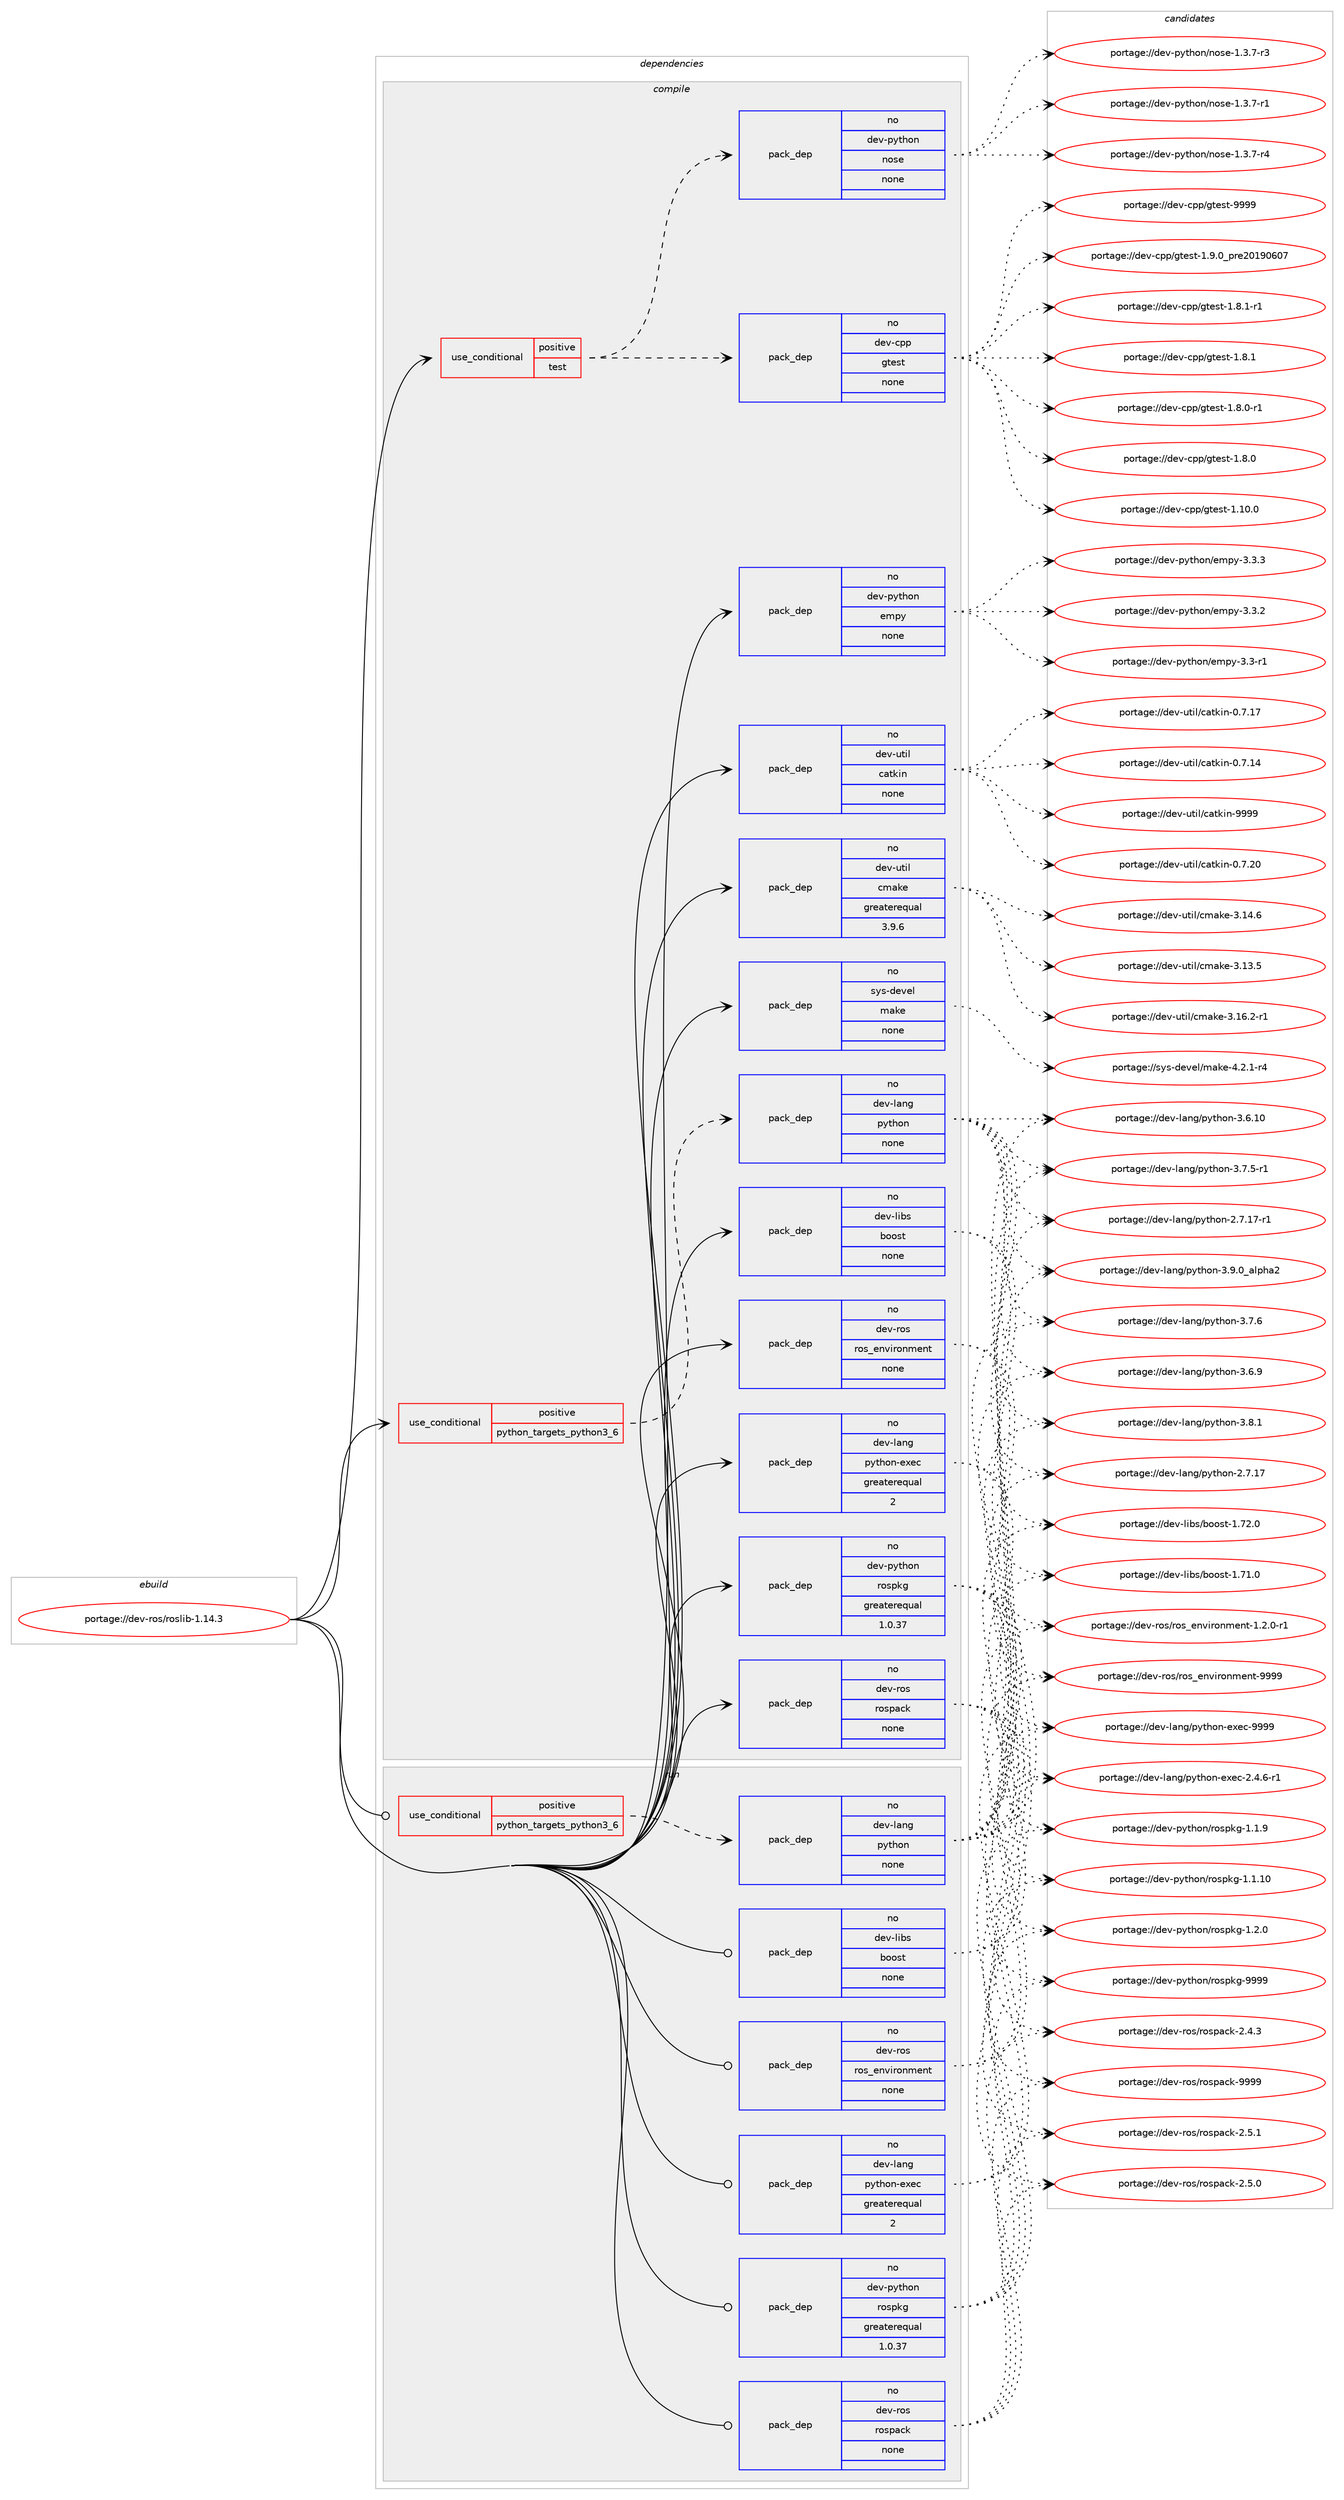 digraph prolog {

# *************
# Graph options
# *************

newrank=true;
concentrate=true;
compound=true;
graph [rankdir=LR,fontname=Helvetica,fontsize=10,ranksep=1.5];#, ranksep=2.5, nodesep=0.2];
edge  [arrowhead=vee];
node  [fontname=Helvetica,fontsize=10];

# **********
# The ebuild
# **********

subgraph cluster_leftcol {
color=gray;
rank=same;
label=<<i>ebuild</i>>;
id [label="portage://dev-ros/roslib-1.14.3", color=red, width=4, href="../dev-ros/roslib-1.14.3.svg"];
}

# ****************
# The dependencies
# ****************

subgraph cluster_midcol {
color=gray;
label=<<i>dependencies</i>>;
subgraph cluster_compile {
fillcolor="#eeeeee";
style=filled;
label=<<i>compile</i>>;
subgraph cond97963 {
dependency387945 [label=<<TABLE BORDER="0" CELLBORDER="1" CELLSPACING="0" CELLPADDING="4"><TR><TD ROWSPAN="3" CELLPADDING="10">use_conditional</TD></TR><TR><TD>positive</TD></TR><TR><TD>python_targets_python3_6</TD></TR></TABLE>>, shape=none, color=red];
subgraph pack285129 {
dependency387946 [label=<<TABLE BORDER="0" CELLBORDER="1" CELLSPACING="0" CELLPADDING="4" WIDTH="220"><TR><TD ROWSPAN="6" CELLPADDING="30">pack_dep</TD></TR><TR><TD WIDTH="110">no</TD></TR><TR><TD>dev-lang</TD></TR><TR><TD>python</TD></TR><TR><TD>none</TD></TR><TR><TD></TD></TR></TABLE>>, shape=none, color=blue];
}
dependency387945:e -> dependency387946:w [weight=20,style="dashed",arrowhead="vee"];
}
id:e -> dependency387945:w [weight=20,style="solid",arrowhead="vee"];
subgraph cond97964 {
dependency387947 [label=<<TABLE BORDER="0" CELLBORDER="1" CELLSPACING="0" CELLPADDING="4"><TR><TD ROWSPAN="3" CELLPADDING="10">use_conditional</TD></TR><TR><TD>positive</TD></TR><TR><TD>test</TD></TR></TABLE>>, shape=none, color=red];
subgraph pack285130 {
dependency387948 [label=<<TABLE BORDER="0" CELLBORDER="1" CELLSPACING="0" CELLPADDING="4" WIDTH="220"><TR><TD ROWSPAN="6" CELLPADDING="30">pack_dep</TD></TR><TR><TD WIDTH="110">no</TD></TR><TR><TD>dev-cpp</TD></TR><TR><TD>gtest</TD></TR><TR><TD>none</TD></TR><TR><TD></TD></TR></TABLE>>, shape=none, color=blue];
}
dependency387947:e -> dependency387948:w [weight=20,style="dashed",arrowhead="vee"];
subgraph pack285131 {
dependency387949 [label=<<TABLE BORDER="0" CELLBORDER="1" CELLSPACING="0" CELLPADDING="4" WIDTH="220"><TR><TD ROWSPAN="6" CELLPADDING="30">pack_dep</TD></TR><TR><TD WIDTH="110">no</TD></TR><TR><TD>dev-python</TD></TR><TR><TD>nose</TD></TR><TR><TD>none</TD></TR><TR><TD></TD></TR></TABLE>>, shape=none, color=blue];
}
dependency387947:e -> dependency387949:w [weight=20,style="dashed",arrowhead="vee"];
}
id:e -> dependency387947:w [weight=20,style="solid",arrowhead="vee"];
subgraph pack285132 {
dependency387950 [label=<<TABLE BORDER="0" CELLBORDER="1" CELLSPACING="0" CELLPADDING="4" WIDTH="220"><TR><TD ROWSPAN="6" CELLPADDING="30">pack_dep</TD></TR><TR><TD WIDTH="110">no</TD></TR><TR><TD>dev-lang</TD></TR><TR><TD>python-exec</TD></TR><TR><TD>greaterequal</TD></TR><TR><TD>2</TD></TR></TABLE>>, shape=none, color=blue];
}
id:e -> dependency387950:w [weight=20,style="solid",arrowhead="vee"];
subgraph pack285133 {
dependency387951 [label=<<TABLE BORDER="0" CELLBORDER="1" CELLSPACING="0" CELLPADDING="4" WIDTH="220"><TR><TD ROWSPAN="6" CELLPADDING="30">pack_dep</TD></TR><TR><TD WIDTH="110">no</TD></TR><TR><TD>dev-libs</TD></TR><TR><TD>boost</TD></TR><TR><TD>none</TD></TR><TR><TD></TD></TR></TABLE>>, shape=none, color=blue];
}
id:e -> dependency387951:w [weight=20,style="solid",arrowhead="vee"];
subgraph pack285134 {
dependency387952 [label=<<TABLE BORDER="0" CELLBORDER="1" CELLSPACING="0" CELLPADDING="4" WIDTH="220"><TR><TD ROWSPAN="6" CELLPADDING="30">pack_dep</TD></TR><TR><TD WIDTH="110">no</TD></TR><TR><TD>dev-python</TD></TR><TR><TD>empy</TD></TR><TR><TD>none</TD></TR><TR><TD></TD></TR></TABLE>>, shape=none, color=blue];
}
id:e -> dependency387952:w [weight=20,style="solid",arrowhead="vee"];
subgraph pack285135 {
dependency387953 [label=<<TABLE BORDER="0" CELLBORDER="1" CELLSPACING="0" CELLPADDING="4" WIDTH="220"><TR><TD ROWSPAN="6" CELLPADDING="30">pack_dep</TD></TR><TR><TD WIDTH="110">no</TD></TR><TR><TD>dev-python</TD></TR><TR><TD>rospkg</TD></TR><TR><TD>greaterequal</TD></TR><TR><TD>1.0.37</TD></TR></TABLE>>, shape=none, color=blue];
}
id:e -> dependency387953:w [weight=20,style="solid",arrowhead="vee"];
subgraph pack285136 {
dependency387954 [label=<<TABLE BORDER="0" CELLBORDER="1" CELLSPACING="0" CELLPADDING="4" WIDTH="220"><TR><TD ROWSPAN="6" CELLPADDING="30">pack_dep</TD></TR><TR><TD WIDTH="110">no</TD></TR><TR><TD>dev-ros</TD></TR><TR><TD>ros_environment</TD></TR><TR><TD>none</TD></TR><TR><TD></TD></TR></TABLE>>, shape=none, color=blue];
}
id:e -> dependency387954:w [weight=20,style="solid",arrowhead="vee"];
subgraph pack285137 {
dependency387955 [label=<<TABLE BORDER="0" CELLBORDER="1" CELLSPACING="0" CELLPADDING="4" WIDTH="220"><TR><TD ROWSPAN="6" CELLPADDING="30">pack_dep</TD></TR><TR><TD WIDTH="110">no</TD></TR><TR><TD>dev-ros</TD></TR><TR><TD>rospack</TD></TR><TR><TD>none</TD></TR><TR><TD></TD></TR></TABLE>>, shape=none, color=blue];
}
id:e -> dependency387955:w [weight=20,style="solid",arrowhead="vee"];
subgraph pack285138 {
dependency387956 [label=<<TABLE BORDER="0" CELLBORDER="1" CELLSPACING="0" CELLPADDING="4" WIDTH="220"><TR><TD ROWSPAN="6" CELLPADDING="30">pack_dep</TD></TR><TR><TD WIDTH="110">no</TD></TR><TR><TD>dev-util</TD></TR><TR><TD>catkin</TD></TR><TR><TD>none</TD></TR><TR><TD></TD></TR></TABLE>>, shape=none, color=blue];
}
id:e -> dependency387956:w [weight=20,style="solid",arrowhead="vee"];
subgraph pack285139 {
dependency387957 [label=<<TABLE BORDER="0" CELLBORDER="1" CELLSPACING="0" CELLPADDING="4" WIDTH="220"><TR><TD ROWSPAN="6" CELLPADDING="30">pack_dep</TD></TR><TR><TD WIDTH="110">no</TD></TR><TR><TD>dev-util</TD></TR><TR><TD>cmake</TD></TR><TR><TD>greaterequal</TD></TR><TR><TD>3.9.6</TD></TR></TABLE>>, shape=none, color=blue];
}
id:e -> dependency387957:w [weight=20,style="solid",arrowhead="vee"];
subgraph pack285140 {
dependency387958 [label=<<TABLE BORDER="0" CELLBORDER="1" CELLSPACING="0" CELLPADDING="4" WIDTH="220"><TR><TD ROWSPAN="6" CELLPADDING="30">pack_dep</TD></TR><TR><TD WIDTH="110">no</TD></TR><TR><TD>sys-devel</TD></TR><TR><TD>make</TD></TR><TR><TD>none</TD></TR><TR><TD></TD></TR></TABLE>>, shape=none, color=blue];
}
id:e -> dependency387958:w [weight=20,style="solid",arrowhead="vee"];
}
subgraph cluster_compileandrun {
fillcolor="#eeeeee";
style=filled;
label=<<i>compile and run</i>>;
}
subgraph cluster_run {
fillcolor="#eeeeee";
style=filled;
label=<<i>run</i>>;
subgraph cond97965 {
dependency387959 [label=<<TABLE BORDER="0" CELLBORDER="1" CELLSPACING="0" CELLPADDING="4"><TR><TD ROWSPAN="3" CELLPADDING="10">use_conditional</TD></TR><TR><TD>positive</TD></TR><TR><TD>python_targets_python3_6</TD></TR></TABLE>>, shape=none, color=red];
subgraph pack285141 {
dependency387960 [label=<<TABLE BORDER="0" CELLBORDER="1" CELLSPACING="0" CELLPADDING="4" WIDTH="220"><TR><TD ROWSPAN="6" CELLPADDING="30">pack_dep</TD></TR><TR><TD WIDTH="110">no</TD></TR><TR><TD>dev-lang</TD></TR><TR><TD>python</TD></TR><TR><TD>none</TD></TR><TR><TD></TD></TR></TABLE>>, shape=none, color=blue];
}
dependency387959:e -> dependency387960:w [weight=20,style="dashed",arrowhead="vee"];
}
id:e -> dependency387959:w [weight=20,style="solid",arrowhead="odot"];
subgraph pack285142 {
dependency387961 [label=<<TABLE BORDER="0" CELLBORDER="1" CELLSPACING="0" CELLPADDING="4" WIDTH="220"><TR><TD ROWSPAN="6" CELLPADDING="30">pack_dep</TD></TR><TR><TD WIDTH="110">no</TD></TR><TR><TD>dev-lang</TD></TR><TR><TD>python-exec</TD></TR><TR><TD>greaterequal</TD></TR><TR><TD>2</TD></TR></TABLE>>, shape=none, color=blue];
}
id:e -> dependency387961:w [weight=20,style="solid",arrowhead="odot"];
subgraph pack285143 {
dependency387962 [label=<<TABLE BORDER="0" CELLBORDER="1" CELLSPACING="0" CELLPADDING="4" WIDTH="220"><TR><TD ROWSPAN="6" CELLPADDING="30">pack_dep</TD></TR><TR><TD WIDTH="110">no</TD></TR><TR><TD>dev-libs</TD></TR><TR><TD>boost</TD></TR><TR><TD>none</TD></TR><TR><TD></TD></TR></TABLE>>, shape=none, color=blue];
}
id:e -> dependency387962:w [weight=20,style="solid",arrowhead="odot"];
subgraph pack285144 {
dependency387963 [label=<<TABLE BORDER="0" CELLBORDER="1" CELLSPACING="0" CELLPADDING="4" WIDTH="220"><TR><TD ROWSPAN="6" CELLPADDING="30">pack_dep</TD></TR><TR><TD WIDTH="110">no</TD></TR><TR><TD>dev-python</TD></TR><TR><TD>rospkg</TD></TR><TR><TD>greaterequal</TD></TR><TR><TD>1.0.37</TD></TR></TABLE>>, shape=none, color=blue];
}
id:e -> dependency387963:w [weight=20,style="solid",arrowhead="odot"];
subgraph pack285145 {
dependency387964 [label=<<TABLE BORDER="0" CELLBORDER="1" CELLSPACING="0" CELLPADDING="4" WIDTH="220"><TR><TD ROWSPAN="6" CELLPADDING="30">pack_dep</TD></TR><TR><TD WIDTH="110">no</TD></TR><TR><TD>dev-ros</TD></TR><TR><TD>ros_environment</TD></TR><TR><TD>none</TD></TR><TR><TD></TD></TR></TABLE>>, shape=none, color=blue];
}
id:e -> dependency387964:w [weight=20,style="solid",arrowhead="odot"];
subgraph pack285146 {
dependency387965 [label=<<TABLE BORDER="0" CELLBORDER="1" CELLSPACING="0" CELLPADDING="4" WIDTH="220"><TR><TD ROWSPAN="6" CELLPADDING="30">pack_dep</TD></TR><TR><TD WIDTH="110">no</TD></TR><TR><TD>dev-ros</TD></TR><TR><TD>rospack</TD></TR><TR><TD>none</TD></TR><TR><TD></TD></TR></TABLE>>, shape=none, color=blue];
}
id:e -> dependency387965:w [weight=20,style="solid",arrowhead="odot"];
}
}

# **************
# The candidates
# **************

subgraph cluster_choices {
rank=same;
color=gray;
label=<<i>candidates</i>>;

subgraph choice285129 {
color=black;
nodesep=1;
choice10010111845108971101034711212111610411111045514657464895971081121049750 [label="portage://dev-lang/python-3.9.0_alpha2", color=red, width=4,href="../dev-lang/python-3.9.0_alpha2.svg"];
choice100101118451089711010347112121116104111110455146564649 [label="portage://dev-lang/python-3.8.1", color=red, width=4,href="../dev-lang/python-3.8.1.svg"];
choice100101118451089711010347112121116104111110455146554654 [label="portage://dev-lang/python-3.7.6", color=red, width=4,href="../dev-lang/python-3.7.6.svg"];
choice1001011184510897110103471121211161041111104551465546534511449 [label="portage://dev-lang/python-3.7.5-r1", color=red, width=4,href="../dev-lang/python-3.7.5-r1.svg"];
choice100101118451089711010347112121116104111110455146544657 [label="portage://dev-lang/python-3.6.9", color=red, width=4,href="../dev-lang/python-3.6.9.svg"];
choice10010111845108971101034711212111610411111045514654464948 [label="portage://dev-lang/python-3.6.10", color=red, width=4,href="../dev-lang/python-3.6.10.svg"];
choice100101118451089711010347112121116104111110455046554649554511449 [label="portage://dev-lang/python-2.7.17-r1", color=red, width=4,href="../dev-lang/python-2.7.17-r1.svg"];
choice10010111845108971101034711212111610411111045504655464955 [label="portage://dev-lang/python-2.7.17", color=red, width=4,href="../dev-lang/python-2.7.17.svg"];
dependency387946:e -> choice10010111845108971101034711212111610411111045514657464895971081121049750:w [style=dotted,weight="100"];
dependency387946:e -> choice100101118451089711010347112121116104111110455146564649:w [style=dotted,weight="100"];
dependency387946:e -> choice100101118451089711010347112121116104111110455146554654:w [style=dotted,weight="100"];
dependency387946:e -> choice1001011184510897110103471121211161041111104551465546534511449:w [style=dotted,weight="100"];
dependency387946:e -> choice100101118451089711010347112121116104111110455146544657:w [style=dotted,weight="100"];
dependency387946:e -> choice10010111845108971101034711212111610411111045514654464948:w [style=dotted,weight="100"];
dependency387946:e -> choice100101118451089711010347112121116104111110455046554649554511449:w [style=dotted,weight="100"];
dependency387946:e -> choice10010111845108971101034711212111610411111045504655464955:w [style=dotted,weight="100"];
}
subgraph choice285130 {
color=black;
nodesep=1;
choice1001011184599112112471031161011151164557575757 [label="portage://dev-cpp/gtest-9999", color=red, width=4,href="../dev-cpp/gtest-9999.svg"];
choice100101118459911211247103116101115116454946574648951121141015048495748544855 [label="portage://dev-cpp/gtest-1.9.0_pre20190607", color=red, width=4,href="../dev-cpp/gtest-1.9.0_pre20190607.svg"];
choice1001011184599112112471031161011151164549465646494511449 [label="portage://dev-cpp/gtest-1.8.1-r1", color=red, width=4,href="../dev-cpp/gtest-1.8.1-r1.svg"];
choice100101118459911211247103116101115116454946564649 [label="portage://dev-cpp/gtest-1.8.1", color=red, width=4,href="../dev-cpp/gtest-1.8.1.svg"];
choice1001011184599112112471031161011151164549465646484511449 [label="portage://dev-cpp/gtest-1.8.0-r1", color=red, width=4,href="../dev-cpp/gtest-1.8.0-r1.svg"];
choice100101118459911211247103116101115116454946564648 [label="portage://dev-cpp/gtest-1.8.0", color=red, width=4,href="../dev-cpp/gtest-1.8.0.svg"];
choice10010111845991121124710311610111511645494649484648 [label="portage://dev-cpp/gtest-1.10.0", color=red, width=4,href="../dev-cpp/gtest-1.10.0.svg"];
dependency387948:e -> choice1001011184599112112471031161011151164557575757:w [style=dotted,weight="100"];
dependency387948:e -> choice100101118459911211247103116101115116454946574648951121141015048495748544855:w [style=dotted,weight="100"];
dependency387948:e -> choice1001011184599112112471031161011151164549465646494511449:w [style=dotted,weight="100"];
dependency387948:e -> choice100101118459911211247103116101115116454946564649:w [style=dotted,weight="100"];
dependency387948:e -> choice1001011184599112112471031161011151164549465646484511449:w [style=dotted,weight="100"];
dependency387948:e -> choice100101118459911211247103116101115116454946564648:w [style=dotted,weight="100"];
dependency387948:e -> choice10010111845991121124710311610111511645494649484648:w [style=dotted,weight="100"];
}
subgraph choice285131 {
color=black;
nodesep=1;
choice10010111845112121116104111110471101111151014549465146554511452 [label="portage://dev-python/nose-1.3.7-r4", color=red, width=4,href="../dev-python/nose-1.3.7-r4.svg"];
choice10010111845112121116104111110471101111151014549465146554511451 [label="portage://dev-python/nose-1.3.7-r3", color=red, width=4,href="../dev-python/nose-1.3.7-r3.svg"];
choice10010111845112121116104111110471101111151014549465146554511449 [label="portage://dev-python/nose-1.3.7-r1", color=red, width=4,href="../dev-python/nose-1.3.7-r1.svg"];
dependency387949:e -> choice10010111845112121116104111110471101111151014549465146554511452:w [style=dotted,weight="100"];
dependency387949:e -> choice10010111845112121116104111110471101111151014549465146554511451:w [style=dotted,weight="100"];
dependency387949:e -> choice10010111845112121116104111110471101111151014549465146554511449:w [style=dotted,weight="100"];
}
subgraph choice285132 {
color=black;
nodesep=1;
choice10010111845108971101034711212111610411111045101120101994557575757 [label="portage://dev-lang/python-exec-9999", color=red, width=4,href="../dev-lang/python-exec-9999.svg"];
choice10010111845108971101034711212111610411111045101120101994550465246544511449 [label="portage://dev-lang/python-exec-2.4.6-r1", color=red, width=4,href="../dev-lang/python-exec-2.4.6-r1.svg"];
dependency387950:e -> choice10010111845108971101034711212111610411111045101120101994557575757:w [style=dotted,weight="100"];
dependency387950:e -> choice10010111845108971101034711212111610411111045101120101994550465246544511449:w [style=dotted,weight="100"];
}
subgraph choice285133 {
color=black;
nodesep=1;
choice1001011184510810598115479811111111511645494655504648 [label="portage://dev-libs/boost-1.72.0", color=red, width=4,href="../dev-libs/boost-1.72.0.svg"];
choice1001011184510810598115479811111111511645494655494648 [label="portage://dev-libs/boost-1.71.0", color=red, width=4,href="../dev-libs/boost-1.71.0.svg"];
dependency387951:e -> choice1001011184510810598115479811111111511645494655504648:w [style=dotted,weight="100"];
dependency387951:e -> choice1001011184510810598115479811111111511645494655494648:w [style=dotted,weight="100"];
}
subgraph choice285134 {
color=black;
nodesep=1;
choice1001011184511212111610411111047101109112121455146514651 [label="portage://dev-python/empy-3.3.3", color=red, width=4,href="../dev-python/empy-3.3.3.svg"];
choice1001011184511212111610411111047101109112121455146514650 [label="portage://dev-python/empy-3.3.2", color=red, width=4,href="../dev-python/empy-3.3.2.svg"];
choice1001011184511212111610411111047101109112121455146514511449 [label="portage://dev-python/empy-3.3-r1", color=red, width=4,href="../dev-python/empy-3.3-r1.svg"];
dependency387952:e -> choice1001011184511212111610411111047101109112121455146514651:w [style=dotted,weight="100"];
dependency387952:e -> choice1001011184511212111610411111047101109112121455146514650:w [style=dotted,weight="100"];
dependency387952:e -> choice1001011184511212111610411111047101109112121455146514511449:w [style=dotted,weight="100"];
}
subgraph choice285135 {
color=black;
nodesep=1;
choice10010111845112121116104111110471141111151121071034557575757 [label="portage://dev-python/rospkg-9999", color=red, width=4,href="../dev-python/rospkg-9999.svg"];
choice1001011184511212111610411111047114111115112107103454946504648 [label="portage://dev-python/rospkg-1.2.0", color=red, width=4,href="../dev-python/rospkg-1.2.0.svg"];
choice1001011184511212111610411111047114111115112107103454946494657 [label="portage://dev-python/rospkg-1.1.9", color=red, width=4,href="../dev-python/rospkg-1.1.9.svg"];
choice100101118451121211161041111104711411111511210710345494649464948 [label="portage://dev-python/rospkg-1.1.10", color=red, width=4,href="../dev-python/rospkg-1.1.10.svg"];
dependency387953:e -> choice10010111845112121116104111110471141111151121071034557575757:w [style=dotted,weight="100"];
dependency387953:e -> choice1001011184511212111610411111047114111115112107103454946504648:w [style=dotted,weight="100"];
dependency387953:e -> choice1001011184511212111610411111047114111115112107103454946494657:w [style=dotted,weight="100"];
dependency387953:e -> choice100101118451121211161041111104711411111511210710345494649464948:w [style=dotted,weight="100"];
}
subgraph choice285136 {
color=black;
nodesep=1;
choice1001011184511411111547114111115951011101181051141111101091011101164557575757 [label="portage://dev-ros/ros_environment-9999", color=red, width=4,href="../dev-ros/ros_environment-9999.svg"];
choice1001011184511411111547114111115951011101181051141111101091011101164549465046484511449 [label="portage://dev-ros/ros_environment-1.2.0-r1", color=red, width=4,href="../dev-ros/ros_environment-1.2.0-r1.svg"];
dependency387954:e -> choice1001011184511411111547114111115951011101181051141111101091011101164557575757:w [style=dotted,weight="100"];
dependency387954:e -> choice1001011184511411111547114111115951011101181051141111101091011101164549465046484511449:w [style=dotted,weight="100"];
}
subgraph choice285137 {
color=black;
nodesep=1;
choice100101118451141111154711411111511297991074557575757 [label="portage://dev-ros/rospack-9999", color=red, width=4,href="../dev-ros/rospack-9999.svg"];
choice10010111845114111115471141111151129799107455046534649 [label="portage://dev-ros/rospack-2.5.1", color=red, width=4,href="../dev-ros/rospack-2.5.1.svg"];
choice10010111845114111115471141111151129799107455046534648 [label="portage://dev-ros/rospack-2.5.0", color=red, width=4,href="../dev-ros/rospack-2.5.0.svg"];
choice10010111845114111115471141111151129799107455046524651 [label="portage://dev-ros/rospack-2.4.3", color=red, width=4,href="../dev-ros/rospack-2.4.3.svg"];
dependency387955:e -> choice100101118451141111154711411111511297991074557575757:w [style=dotted,weight="100"];
dependency387955:e -> choice10010111845114111115471141111151129799107455046534649:w [style=dotted,weight="100"];
dependency387955:e -> choice10010111845114111115471141111151129799107455046534648:w [style=dotted,weight="100"];
dependency387955:e -> choice10010111845114111115471141111151129799107455046524651:w [style=dotted,weight="100"];
}
subgraph choice285138 {
color=black;
nodesep=1;
choice100101118451171161051084799971161071051104557575757 [label="portage://dev-util/catkin-9999", color=red, width=4,href="../dev-util/catkin-9999.svg"];
choice1001011184511711610510847999711610710511045484655465048 [label="portage://dev-util/catkin-0.7.20", color=red, width=4,href="../dev-util/catkin-0.7.20.svg"];
choice1001011184511711610510847999711610710511045484655464955 [label="portage://dev-util/catkin-0.7.17", color=red, width=4,href="../dev-util/catkin-0.7.17.svg"];
choice1001011184511711610510847999711610710511045484655464952 [label="portage://dev-util/catkin-0.7.14", color=red, width=4,href="../dev-util/catkin-0.7.14.svg"];
dependency387956:e -> choice100101118451171161051084799971161071051104557575757:w [style=dotted,weight="100"];
dependency387956:e -> choice1001011184511711610510847999711610710511045484655465048:w [style=dotted,weight="100"];
dependency387956:e -> choice1001011184511711610510847999711610710511045484655464955:w [style=dotted,weight="100"];
dependency387956:e -> choice1001011184511711610510847999711610710511045484655464952:w [style=dotted,weight="100"];
}
subgraph choice285139 {
color=black;
nodesep=1;
choice10010111845117116105108479910997107101455146495446504511449 [label="portage://dev-util/cmake-3.16.2-r1", color=red, width=4,href="../dev-util/cmake-3.16.2-r1.svg"];
choice1001011184511711610510847991099710710145514649524654 [label="portage://dev-util/cmake-3.14.6", color=red, width=4,href="../dev-util/cmake-3.14.6.svg"];
choice1001011184511711610510847991099710710145514649514653 [label="portage://dev-util/cmake-3.13.5", color=red, width=4,href="../dev-util/cmake-3.13.5.svg"];
dependency387957:e -> choice10010111845117116105108479910997107101455146495446504511449:w [style=dotted,weight="100"];
dependency387957:e -> choice1001011184511711610510847991099710710145514649524654:w [style=dotted,weight="100"];
dependency387957:e -> choice1001011184511711610510847991099710710145514649514653:w [style=dotted,weight="100"];
}
subgraph choice285140 {
color=black;
nodesep=1;
choice1151211154510010111810110847109971071014552465046494511452 [label="portage://sys-devel/make-4.2.1-r4", color=red, width=4,href="../sys-devel/make-4.2.1-r4.svg"];
dependency387958:e -> choice1151211154510010111810110847109971071014552465046494511452:w [style=dotted,weight="100"];
}
subgraph choice285141 {
color=black;
nodesep=1;
choice10010111845108971101034711212111610411111045514657464895971081121049750 [label="portage://dev-lang/python-3.9.0_alpha2", color=red, width=4,href="../dev-lang/python-3.9.0_alpha2.svg"];
choice100101118451089711010347112121116104111110455146564649 [label="portage://dev-lang/python-3.8.1", color=red, width=4,href="../dev-lang/python-3.8.1.svg"];
choice100101118451089711010347112121116104111110455146554654 [label="portage://dev-lang/python-3.7.6", color=red, width=4,href="../dev-lang/python-3.7.6.svg"];
choice1001011184510897110103471121211161041111104551465546534511449 [label="portage://dev-lang/python-3.7.5-r1", color=red, width=4,href="../dev-lang/python-3.7.5-r1.svg"];
choice100101118451089711010347112121116104111110455146544657 [label="portage://dev-lang/python-3.6.9", color=red, width=4,href="../dev-lang/python-3.6.9.svg"];
choice10010111845108971101034711212111610411111045514654464948 [label="portage://dev-lang/python-3.6.10", color=red, width=4,href="../dev-lang/python-3.6.10.svg"];
choice100101118451089711010347112121116104111110455046554649554511449 [label="portage://dev-lang/python-2.7.17-r1", color=red, width=4,href="../dev-lang/python-2.7.17-r1.svg"];
choice10010111845108971101034711212111610411111045504655464955 [label="portage://dev-lang/python-2.7.17", color=red, width=4,href="../dev-lang/python-2.7.17.svg"];
dependency387960:e -> choice10010111845108971101034711212111610411111045514657464895971081121049750:w [style=dotted,weight="100"];
dependency387960:e -> choice100101118451089711010347112121116104111110455146564649:w [style=dotted,weight="100"];
dependency387960:e -> choice100101118451089711010347112121116104111110455146554654:w [style=dotted,weight="100"];
dependency387960:e -> choice1001011184510897110103471121211161041111104551465546534511449:w [style=dotted,weight="100"];
dependency387960:e -> choice100101118451089711010347112121116104111110455146544657:w [style=dotted,weight="100"];
dependency387960:e -> choice10010111845108971101034711212111610411111045514654464948:w [style=dotted,weight="100"];
dependency387960:e -> choice100101118451089711010347112121116104111110455046554649554511449:w [style=dotted,weight="100"];
dependency387960:e -> choice10010111845108971101034711212111610411111045504655464955:w [style=dotted,weight="100"];
}
subgraph choice285142 {
color=black;
nodesep=1;
choice10010111845108971101034711212111610411111045101120101994557575757 [label="portage://dev-lang/python-exec-9999", color=red, width=4,href="../dev-lang/python-exec-9999.svg"];
choice10010111845108971101034711212111610411111045101120101994550465246544511449 [label="portage://dev-lang/python-exec-2.4.6-r1", color=red, width=4,href="../dev-lang/python-exec-2.4.6-r1.svg"];
dependency387961:e -> choice10010111845108971101034711212111610411111045101120101994557575757:w [style=dotted,weight="100"];
dependency387961:e -> choice10010111845108971101034711212111610411111045101120101994550465246544511449:w [style=dotted,weight="100"];
}
subgraph choice285143 {
color=black;
nodesep=1;
choice1001011184510810598115479811111111511645494655504648 [label="portage://dev-libs/boost-1.72.0", color=red, width=4,href="../dev-libs/boost-1.72.0.svg"];
choice1001011184510810598115479811111111511645494655494648 [label="portage://dev-libs/boost-1.71.0", color=red, width=4,href="../dev-libs/boost-1.71.0.svg"];
dependency387962:e -> choice1001011184510810598115479811111111511645494655504648:w [style=dotted,weight="100"];
dependency387962:e -> choice1001011184510810598115479811111111511645494655494648:w [style=dotted,weight="100"];
}
subgraph choice285144 {
color=black;
nodesep=1;
choice10010111845112121116104111110471141111151121071034557575757 [label="portage://dev-python/rospkg-9999", color=red, width=4,href="../dev-python/rospkg-9999.svg"];
choice1001011184511212111610411111047114111115112107103454946504648 [label="portage://dev-python/rospkg-1.2.0", color=red, width=4,href="../dev-python/rospkg-1.2.0.svg"];
choice1001011184511212111610411111047114111115112107103454946494657 [label="portage://dev-python/rospkg-1.1.9", color=red, width=4,href="../dev-python/rospkg-1.1.9.svg"];
choice100101118451121211161041111104711411111511210710345494649464948 [label="portage://dev-python/rospkg-1.1.10", color=red, width=4,href="../dev-python/rospkg-1.1.10.svg"];
dependency387963:e -> choice10010111845112121116104111110471141111151121071034557575757:w [style=dotted,weight="100"];
dependency387963:e -> choice1001011184511212111610411111047114111115112107103454946504648:w [style=dotted,weight="100"];
dependency387963:e -> choice1001011184511212111610411111047114111115112107103454946494657:w [style=dotted,weight="100"];
dependency387963:e -> choice100101118451121211161041111104711411111511210710345494649464948:w [style=dotted,weight="100"];
}
subgraph choice285145 {
color=black;
nodesep=1;
choice1001011184511411111547114111115951011101181051141111101091011101164557575757 [label="portage://dev-ros/ros_environment-9999", color=red, width=4,href="../dev-ros/ros_environment-9999.svg"];
choice1001011184511411111547114111115951011101181051141111101091011101164549465046484511449 [label="portage://dev-ros/ros_environment-1.2.0-r1", color=red, width=4,href="../dev-ros/ros_environment-1.2.0-r1.svg"];
dependency387964:e -> choice1001011184511411111547114111115951011101181051141111101091011101164557575757:w [style=dotted,weight="100"];
dependency387964:e -> choice1001011184511411111547114111115951011101181051141111101091011101164549465046484511449:w [style=dotted,weight="100"];
}
subgraph choice285146 {
color=black;
nodesep=1;
choice100101118451141111154711411111511297991074557575757 [label="portage://dev-ros/rospack-9999", color=red, width=4,href="../dev-ros/rospack-9999.svg"];
choice10010111845114111115471141111151129799107455046534649 [label="portage://dev-ros/rospack-2.5.1", color=red, width=4,href="../dev-ros/rospack-2.5.1.svg"];
choice10010111845114111115471141111151129799107455046534648 [label="portage://dev-ros/rospack-2.5.0", color=red, width=4,href="../dev-ros/rospack-2.5.0.svg"];
choice10010111845114111115471141111151129799107455046524651 [label="portage://dev-ros/rospack-2.4.3", color=red, width=4,href="../dev-ros/rospack-2.4.3.svg"];
dependency387965:e -> choice100101118451141111154711411111511297991074557575757:w [style=dotted,weight="100"];
dependency387965:e -> choice10010111845114111115471141111151129799107455046534649:w [style=dotted,weight="100"];
dependency387965:e -> choice10010111845114111115471141111151129799107455046534648:w [style=dotted,weight="100"];
dependency387965:e -> choice10010111845114111115471141111151129799107455046524651:w [style=dotted,weight="100"];
}
}

}
